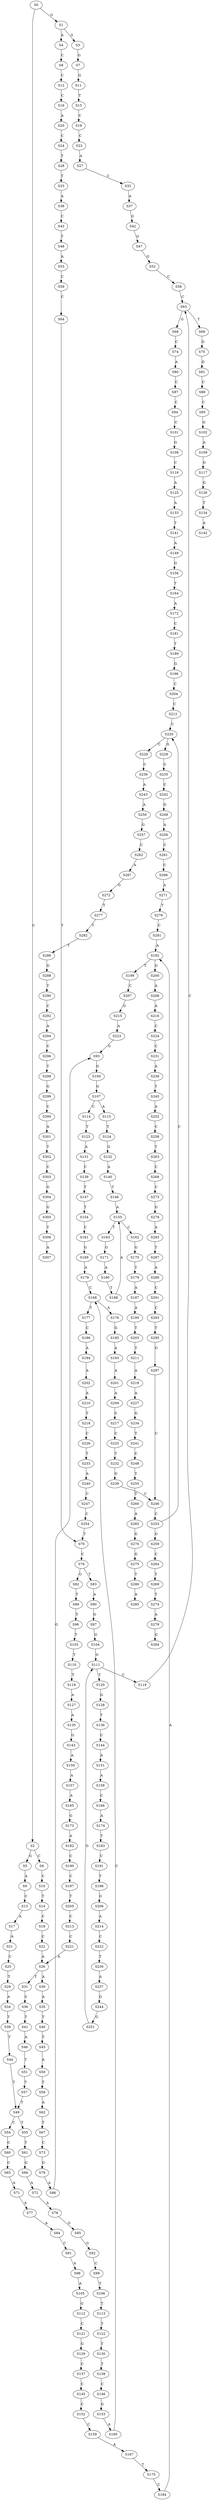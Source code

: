 strict digraph  {
	S0 -> S1 [ label = G ];
	S0 -> S2 [ label = C ];
	S1 -> S3 [ label = G ];
	S1 -> S4 [ label = A ];
	S2 -> S5 [ label = G ];
	S2 -> S6 [ label = C ];
	S3 -> S7 [ label = G ];
	S4 -> S8 [ label = C ];
	S5 -> S9 [ label = A ];
	S6 -> S10 [ label = C ];
	S7 -> S11 [ label = G ];
	S8 -> S12 [ label = C ];
	S9 -> S13 [ label = C ];
	S10 -> S14 [ label = T ];
	S11 -> S15 [ label = T ];
	S12 -> S16 [ label = C ];
	S13 -> S17 [ label = A ];
	S14 -> S18 [ label = C ];
	S15 -> S19 [ label = C ];
	S16 -> S20 [ label = A ];
	S17 -> S21 [ label = A ];
	S18 -> S22 [ label = C ];
	S19 -> S23 [ label = C ];
	S20 -> S24 [ label = C ];
	S21 -> S25 [ label = C ];
	S22 -> S26 [ label = A ];
	S23 -> S27 [ label = A ];
	S24 -> S28 [ label = T ];
	S25 -> S29 [ label = T ];
	S26 -> S30 [ label = A ];
	S26 -> S31 [ label = T ];
	S27 -> S32 [ label = C ];
	S28 -> S33 [ label = T ];
	S29 -> S34 [ label = A ];
	S30 -> S35 [ label = A ];
	S31 -> S36 [ label = C ];
	S32 -> S37 [ label = A ];
	S33 -> S38 [ label = A ];
	S34 -> S39 [ label = T ];
	S35 -> S40 [ label = T ];
	S36 -> S41 [ label = T ];
	S37 -> S42 [ label = G ];
	S38 -> S43 [ label = C ];
	S39 -> S44 [ label = T ];
	S40 -> S45 [ label = T ];
	S41 -> S46 [ label = A ];
	S42 -> S47 [ label = G ];
	S43 -> S48 [ label = T ];
	S44 -> S49 [ label = T ];
	S45 -> S50 [ label = A ];
	S46 -> S51 [ label = T ];
	S47 -> S52 [ label = G ];
	S48 -> S53 [ label = A ];
	S49 -> S54 [ label = C ];
	S49 -> S55 [ label = T ];
	S50 -> S56 [ label = T ];
	S51 -> S57 [ label = T ];
	S52 -> S58 [ label = C ];
	S53 -> S59 [ label = C ];
	S54 -> S60 [ label = C ];
	S55 -> S61 [ label = T ];
	S56 -> S62 [ label = A ];
	S57 -> S49 [ label = T ];
	S58 -> S63 [ label = C ];
	S59 -> S64 [ label = C ];
	S60 -> S65 [ label = C ];
	S61 -> S66 [ label = G ];
	S62 -> S67 [ label = T ];
	S63 -> S68 [ label = G ];
	S63 -> S69 [ label = T ];
	S64 -> S70 [ label = T ];
	S65 -> S71 [ label = A ];
	S66 -> S72 [ label = A ];
	S67 -> S73 [ label = C ];
	S68 -> S74 [ label = C ];
	S69 -> S75 [ label = G ];
	S70 -> S76 [ label = C ];
	S71 -> S77 [ label = A ];
	S72 -> S78 [ label = A ];
	S73 -> S79 [ label = G ];
	S74 -> S80 [ label = A ];
	S75 -> S81 [ label = G ];
	S76 -> S82 [ label = G ];
	S76 -> S83 [ label = T ];
	S77 -> S84 [ label = A ];
	S78 -> S85 [ label = G ];
	S79 -> S86 [ label = A ];
	S80 -> S87 [ label = C ];
	S81 -> S88 [ label = C ];
	S82 -> S89 [ label = T ];
	S83 -> S90 [ label = A ];
	S84 -> S91 [ label = C ];
	S85 -> S92 [ label = G ];
	S86 -> S93 [ label = G ];
	S87 -> S94 [ label = C ];
	S88 -> S95 [ label = C ];
	S89 -> S96 [ label = T ];
	S90 -> S97 [ label = G ];
	S91 -> S98 [ label = A ];
	S92 -> S99 [ label = C ];
	S93 -> S100 [ label = G ];
	S94 -> S101 [ label = C ];
	S95 -> S102 [ label = G ];
	S96 -> S103 [ label = T ];
	S97 -> S104 [ label = G ];
	S98 -> S105 [ label = A ];
	S99 -> S106 [ label = T ];
	S100 -> S107 [ label = G ];
	S101 -> S108 [ label = G ];
	S102 -> S109 [ label = A ];
	S103 -> S110 [ label = T ];
	S104 -> S111 [ label = G ];
	S105 -> S112 [ label = G ];
	S106 -> S113 [ label = T ];
	S107 -> S114 [ label = C ];
	S107 -> S115 [ label = A ];
	S108 -> S116 [ label = C ];
	S109 -> S117 [ label = G ];
	S110 -> S118 [ label = T ];
	S111 -> S119 [ label = C ];
	S111 -> S120 [ label = T ];
	S112 -> S121 [ label = C ];
	S113 -> S122 [ label = T ];
	S114 -> S123 [ label = T ];
	S115 -> S124 [ label = T ];
	S116 -> S125 [ label = A ];
	S117 -> S126 [ label = G ];
	S118 -> S127 [ label = A ];
	S119 -> S63 [ label = C ];
	S120 -> S128 [ label = G ];
	S121 -> S129 [ label = G ];
	S122 -> S130 [ label = T ];
	S123 -> S131 [ label = A ];
	S124 -> S132 [ label = G ];
	S125 -> S133 [ label = A ];
	S126 -> S134 [ label = T ];
	S127 -> S135 [ label = A ];
	S128 -> S136 [ label = T ];
	S129 -> S137 [ label = C ];
	S130 -> S138 [ label = T ];
	S131 -> S139 [ label = C ];
	S132 -> S140 [ label = A ];
	S133 -> S141 [ label = T ];
	S134 -> S142 [ label = A ];
	S135 -> S143 [ label = G ];
	S136 -> S144 [ label = C ];
	S137 -> S145 [ label = C ];
	S138 -> S146 [ label = C ];
	S139 -> S147 [ label = T ];
	S140 -> S148 [ label = T ];
	S141 -> S149 [ label = A ];
	S143 -> S150 [ label = A ];
	S144 -> S151 [ label = A ];
	S145 -> S152 [ label = C ];
	S146 -> S153 [ label = G ];
	S147 -> S154 [ label = T ];
	S148 -> S155 [ label = A ];
	S149 -> S156 [ label = G ];
	S150 -> S157 [ label = A ];
	S151 -> S158 [ label = A ];
	S152 -> S159 [ label = C ];
	S153 -> S160 [ label = A ];
	S154 -> S161 [ label = C ];
	S155 -> S162 [ label = C ];
	S155 -> S163 [ label = T ];
	S156 -> S164 [ label = T ];
	S157 -> S165 [ label = A ];
	S158 -> S166 [ label = C ];
	S159 -> S167 [ label = A ];
	S160 -> S168 [ label = C ];
	S161 -> S169 [ label = G ];
	S162 -> S170 [ label = G ];
	S163 -> S171 [ label = G ];
	S164 -> S172 [ label = A ];
	S165 -> S173 [ label = G ];
	S166 -> S174 [ label = A ];
	S167 -> S175 [ label = T ];
	S168 -> S176 [ label = A ];
	S168 -> S177 [ label = T ];
	S169 -> S178 [ label = A ];
	S170 -> S179 [ label = T ];
	S171 -> S180 [ label = A ];
	S172 -> S181 [ label = C ];
	S173 -> S182 [ label = A ];
	S174 -> S183 [ label = T ];
	S175 -> S184 [ label = C ];
	S176 -> S185 [ label = G ];
	S177 -> S186 [ label = C ];
	S178 -> S168 [ label = C ];
	S179 -> S187 [ label = A ];
	S180 -> S188 [ label = T ];
	S181 -> S189 [ label = T ];
	S182 -> S190 [ label = C ];
	S183 -> S191 [ label = C ];
	S184 -> S192 [ label = A ];
	S185 -> S193 [ label = A ];
	S186 -> S194 [ label = A ];
	S187 -> S195 [ label = A ];
	S188 -> S155 [ label = A ];
	S189 -> S196 [ label = G ];
	S190 -> S197 [ label = C ];
	S191 -> S198 [ label = T ];
	S192 -> S199 [ label = T ];
	S192 -> S200 [ label = G ];
	S193 -> S201 [ label = A ];
	S194 -> S202 [ label = A ];
	S195 -> S203 [ label = T ];
	S196 -> S204 [ label = C ];
	S197 -> S205 [ label = T ];
	S198 -> S206 [ label = G ];
	S199 -> S207 [ label = C ];
	S200 -> S208 [ label = A ];
	S201 -> S209 [ label = A ];
	S202 -> S210 [ label = A ];
	S203 -> S211 [ label = T ];
	S204 -> S212 [ label = C ];
	S205 -> S213 [ label = C ];
	S206 -> S214 [ label = A ];
	S207 -> S215 [ label = G ];
	S208 -> S216 [ label = A ];
	S209 -> S217 [ label = C ];
	S210 -> S218 [ label = T ];
	S211 -> S219 [ label = A ];
	S212 -> S220 [ label = C ];
	S213 -> S221 [ label = C ];
	S214 -> S222 [ label = C ];
	S215 -> S223 [ label = A ];
	S216 -> S224 [ label = C ];
	S217 -> S225 [ label = C ];
	S218 -> S226 [ label = C ];
	S219 -> S227 [ label = A ];
	S220 -> S228 [ label = G ];
	S220 -> S229 [ label = C ];
	S221 -> S26 [ label = A ];
	S222 -> S230 [ label = T ];
	S223 -> S93 [ label = G ];
	S224 -> S231 [ label = C ];
	S225 -> S232 [ label = T ];
	S226 -> S233 [ label = T ];
	S227 -> S234 [ label = G ];
	S228 -> S235 [ label = C ];
	S229 -> S236 [ label = C ];
	S230 -> S237 [ label = A ];
	S231 -> S238 [ label = A ];
	S232 -> S239 [ label = G ];
	S233 -> S240 [ label = A ];
	S234 -> S241 [ label = T ];
	S235 -> S242 [ label = C ];
	S236 -> S243 [ label = A ];
	S237 -> S244 [ label = G ];
	S238 -> S245 [ label = T ];
	S239 -> S246 [ label = C ];
	S240 -> S247 [ label = C ];
	S241 -> S248 [ label = C ];
	S242 -> S249 [ label = G ];
	S243 -> S250 [ label = A ];
	S244 -> S251 [ label = G ];
	S245 -> S252 [ label = A ];
	S246 -> S253 [ label = C ];
	S247 -> S254 [ label = C ];
	S248 -> S255 [ label = T ];
	S249 -> S256 [ label = A ];
	S250 -> S257 [ label = G ];
	S251 -> S111 [ label = G ];
	S252 -> S258 [ label = C ];
	S253 -> S259 [ label = G ];
	S253 -> S220 [ label = C ];
	S254 -> S70 [ label = T ];
	S255 -> S260 [ label = T ];
	S256 -> S261 [ label = C ];
	S257 -> S262 [ label = C ];
	S258 -> S263 [ label = T ];
	S259 -> S264 [ label = C ];
	S260 -> S265 [ label = A ];
	S261 -> S266 [ label = C ];
	S262 -> S267 [ label = A ];
	S263 -> S268 [ label = C ];
	S264 -> S269 [ label = T ];
	S265 -> S270 [ label = G ];
	S266 -> S271 [ label = A ];
	S267 -> S272 [ label = G ];
	S268 -> S273 [ label = C ];
	S269 -> S274 [ label = T ];
	S270 -> S275 [ label = G ];
	S271 -> S276 [ label = T ];
	S272 -> S277 [ label = T ];
	S273 -> S278 [ label = G ];
	S274 -> S279 [ label = A ];
	S275 -> S280 [ label = T ];
	S276 -> S281 [ label = C ];
	S277 -> S282 [ label = T ];
	S278 -> S283 [ label = A ];
	S279 -> S284 [ label = G ];
	S280 -> S285 [ label = A ];
	S281 -> S192 [ label = A ];
	S282 -> S286 [ label = T ];
	S283 -> S287 [ label = T ];
	S286 -> S288 [ label = G ];
	S287 -> S289 [ label = A ];
	S288 -> S290 [ label = T ];
	S289 -> S291 [ label = C ];
	S290 -> S292 [ label = C ];
	S291 -> S293 [ label = C ];
	S292 -> S294 [ label = A ];
	S293 -> S295 [ label = T ];
	S294 -> S296 [ label = C ];
	S295 -> S297 [ label = G ];
	S296 -> S298 [ label = T ];
	S297 -> S246 [ label = C ];
	S298 -> S299 [ label = G ];
	S299 -> S300 [ label = C ];
	S300 -> S301 [ label = A ];
	S301 -> S302 [ label = T ];
	S302 -> S303 [ label = C ];
	S303 -> S304 [ label = G ];
	S304 -> S305 [ label = G ];
	S305 -> S306 [ label = T ];
	S306 -> S307 [ label = A ];
}
